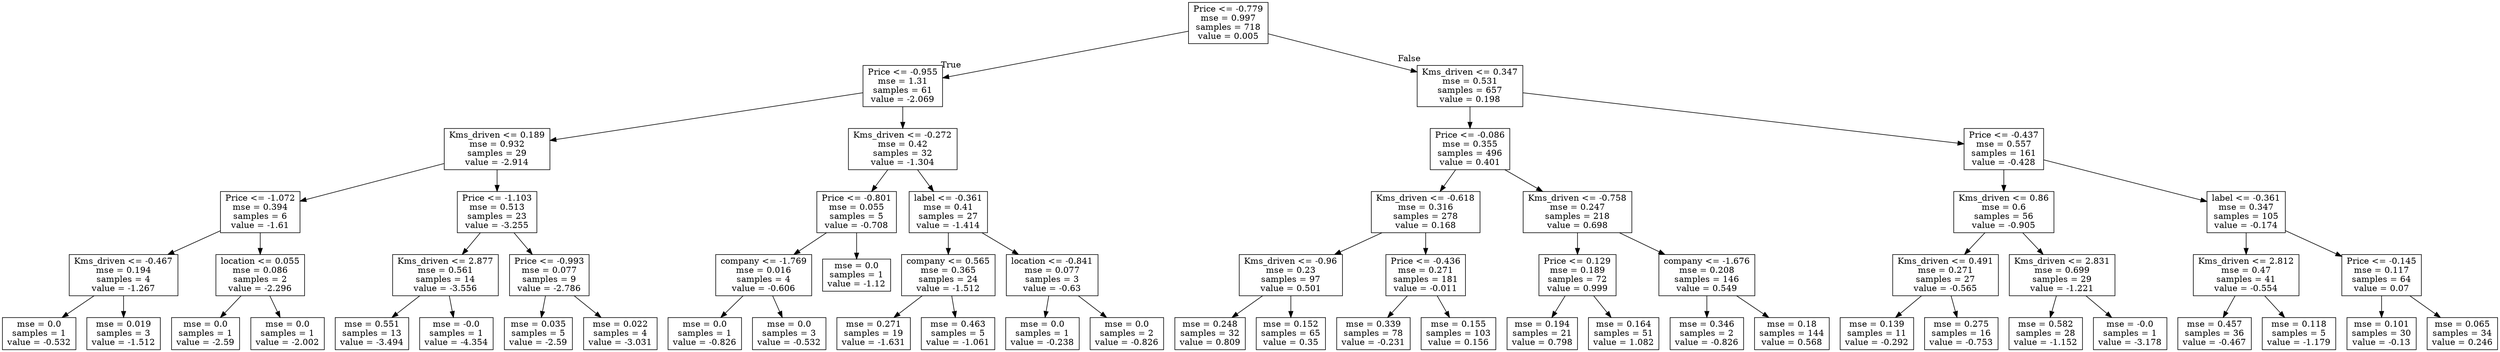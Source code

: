 digraph Tree {
node [shape=box] ;
0 [label="Price <= -0.779\nmse = 0.997\nsamples = 718\nvalue = 0.005"] ;
1 [label="Price <= -0.955\nmse = 1.31\nsamples = 61\nvalue = -2.069"] ;
0 -> 1 [labeldistance=2.5, labelangle=45, headlabel="True"] ;
2 [label="Kms_driven <= 0.189\nmse = 0.932\nsamples = 29\nvalue = -2.914"] ;
1 -> 2 ;
3 [label="Price <= -1.072\nmse = 0.394\nsamples = 6\nvalue = -1.61"] ;
2 -> 3 ;
4 [label="Kms_driven <= -0.467\nmse = 0.194\nsamples = 4\nvalue = -1.267"] ;
3 -> 4 ;
5 [label="mse = 0.0\nsamples = 1\nvalue = -0.532"] ;
4 -> 5 ;
6 [label="mse = 0.019\nsamples = 3\nvalue = -1.512"] ;
4 -> 6 ;
7 [label="location <= 0.055\nmse = 0.086\nsamples = 2\nvalue = -2.296"] ;
3 -> 7 ;
8 [label="mse = 0.0\nsamples = 1\nvalue = -2.59"] ;
7 -> 8 ;
9 [label="mse = 0.0\nsamples = 1\nvalue = -2.002"] ;
7 -> 9 ;
10 [label="Price <= -1.103\nmse = 0.513\nsamples = 23\nvalue = -3.255"] ;
2 -> 10 ;
11 [label="Kms_driven <= 2.877\nmse = 0.561\nsamples = 14\nvalue = -3.556"] ;
10 -> 11 ;
12 [label="mse = 0.551\nsamples = 13\nvalue = -3.494"] ;
11 -> 12 ;
13 [label="mse = -0.0\nsamples = 1\nvalue = -4.354"] ;
11 -> 13 ;
14 [label="Price <= -0.993\nmse = 0.077\nsamples = 9\nvalue = -2.786"] ;
10 -> 14 ;
15 [label="mse = 0.035\nsamples = 5\nvalue = -2.59"] ;
14 -> 15 ;
16 [label="mse = 0.022\nsamples = 4\nvalue = -3.031"] ;
14 -> 16 ;
17 [label="Kms_driven <= -0.272\nmse = 0.42\nsamples = 32\nvalue = -1.304"] ;
1 -> 17 ;
18 [label="Price <= -0.801\nmse = 0.055\nsamples = 5\nvalue = -0.708"] ;
17 -> 18 ;
19 [label="company <= -1.769\nmse = 0.016\nsamples = 4\nvalue = -0.606"] ;
18 -> 19 ;
20 [label="mse = 0.0\nsamples = 1\nvalue = -0.826"] ;
19 -> 20 ;
21 [label="mse = 0.0\nsamples = 3\nvalue = -0.532"] ;
19 -> 21 ;
22 [label="mse = 0.0\nsamples = 1\nvalue = -1.12"] ;
18 -> 22 ;
23 [label="label <= -0.361\nmse = 0.41\nsamples = 27\nvalue = -1.414"] ;
17 -> 23 ;
24 [label="company <= 0.565\nmse = 0.365\nsamples = 24\nvalue = -1.512"] ;
23 -> 24 ;
25 [label="mse = 0.271\nsamples = 19\nvalue = -1.631"] ;
24 -> 25 ;
26 [label="mse = 0.463\nsamples = 5\nvalue = -1.061"] ;
24 -> 26 ;
27 [label="location <= -0.841\nmse = 0.077\nsamples = 3\nvalue = -0.63"] ;
23 -> 27 ;
28 [label="mse = 0.0\nsamples = 1\nvalue = -0.238"] ;
27 -> 28 ;
29 [label="mse = 0.0\nsamples = 2\nvalue = -0.826"] ;
27 -> 29 ;
30 [label="Kms_driven <= 0.347\nmse = 0.531\nsamples = 657\nvalue = 0.198"] ;
0 -> 30 [labeldistance=2.5, labelangle=-45, headlabel="False"] ;
31 [label="Price <= -0.086\nmse = 0.355\nsamples = 496\nvalue = 0.401"] ;
30 -> 31 ;
32 [label="Kms_driven <= -0.618\nmse = 0.316\nsamples = 278\nvalue = 0.168"] ;
31 -> 32 ;
33 [label="Kms_driven <= -0.96\nmse = 0.23\nsamples = 97\nvalue = 0.501"] ;
32 -> 33 ;
34 [label="mse = 0.248\nsamples = 32\nvalue = 0.809"] ;
33 -> 34 ;
35 [label="mse = 0.152\nsamples = 65\nvalue = 0.35"] ;
33 -> 35 ;
36 [label="Price <= -0.436\nmse = 0.271\nsamples = 181\nvalue = -0.011"] ;
32 -> 36 ;
37 [label="mse = 0.339\nsamples = 78\nvalue = -0.231"] ;
36 -> 37 ;
38 [label="mse = 0.155\nsamples = 103\nvalue = 0.156"] ;
36 -> 38 ;
39 [label="Kms_driven <= -0.758\nmse = 0.247\nsamples = 218\nvalue = 0.698"] ;
31 -> 39 ;
40 [label="Price <= 0.129\nmse = 0.189\nsamples = 72\nvalue = 0.999"] ;
39 -> 40 ;
41 [label="mse = 0.194\nsamples = 21\nvalue = 0.798"] ;
40 -> 41 ;
42 [label="mse = 0.164\nsamples = 51\nvalue = 1.082"] ;
40 -> 42 ;
43 [label="company <= -1.676\nmse = 0.208\nsamples = 146\nvalue = 0.549"] ;
39 -> 43 ;
44 [label="mse = 0.346\nsamples = 2\nvalue = -0.826"] ;
43 -> 44 ;
45 [label="mse = 0.18\nsamples = 144\nvalue = 0.568"] ;
43 -> 45 ;
46 [label="Price <= -0.437\nmse = 0.557\nsamples = 161\nvalue = -0.428"] ;
30 -> 46 ;
47 [label="Kms_driven <= 0.86\nmse = 0.6\nsamples = 56\nvalue = -0.905"] ;
46 -> 47 ;
48 [label="Kms_driven <= 0.491\nmse = 0.271\nsamples = 27\nvalue = -0.565"] ;
47 -> 48 ;
49 [label="mse = 0.139\nsamples = 11\nvalue = -0.292"] ;
48 -> 49 ;
50 [label="mse = 0.275\nsamples = 16\nvalue = -0.753"] ;
48 -> 50 ;
51 [label="Kms_driven <= 2.831\nmse = 0.699\nsamples = 29\nvalue = -1.221"] ;
47 -> 51 ;
52 [label="mse = 0.582\nsamples = 28\nvalue = -1.152"] ;
51 -> 52 ;
53 [label="mse = -0.0\nsamples = 1\nvalue = -3.178"] ;
51 -> 53 ;
54 [label="label <= -0.361\nmse = 0.347\nsamples = 105\nvalue = -0.174"] ;
46 -> 54 ;
55 [label="Kms_driven <= 2.812\nmse = 0.47\nsamples = 41\nvalue = -0.554"] ;
54 -> 55 ;
56 [label="mse = 0.457\nsamples = 36\nvalue = -0.467"] ;
55 -> 56 ;
57 [label="mse = 0.118\nsamples = 5\nvalue = -1.179"] ;
55 -> 57 ;
58 [label="Price <= -0.145\nmse = 0.117\nsamples = 64\nvalue = 0.07"] ;
54 -> 58 ;
59 [label="mse = 0.101\nsamples = 30\nvalue = -0.13"] ;
58 -> 59 ;
60 [label="mse = 0.065\nsamples = 34\nvalue = 0.246"] ;
58 -> 60 ;
}